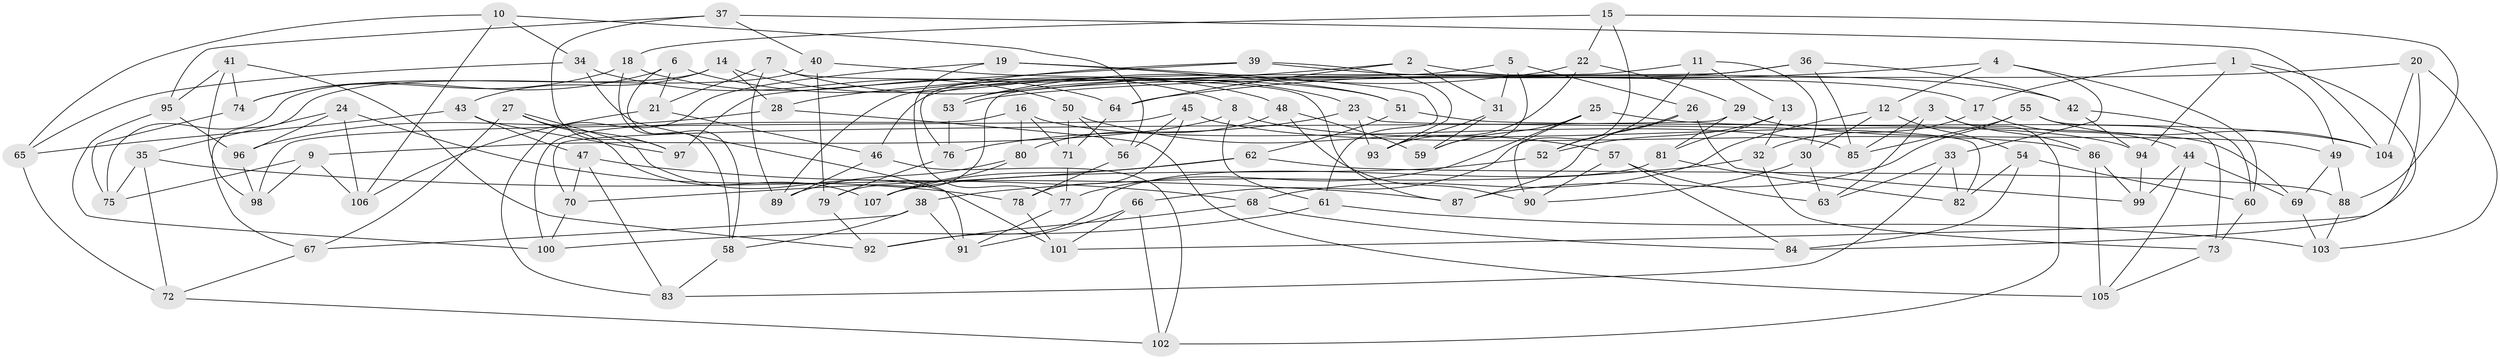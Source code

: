 // Generated by graph-tools (version 1.1) at 2025/50/03/09/25 03:50:46]
// undirected, 107 vertices, 214 edges
graph export_dot {
graph [start="1"]
  node [color=gray90,style=filled];
  1;
  2;
  3;
  4;
  5;
  6;
  7;
  8;
  9;
  10;
  11;
  12;
  13;
  14;
  15;
  16;
  17;
  18;
  19;
  20;
  21;
  22;
  23;
  24;
  25;
  26;
  27;
  28;
  29;
  30;
  31;
  32;
  33;
  34;
  35;
  36;
  37;
  38;
  39;
  40;
  41;
  42;
  43;
  44;
  45;
  46;
  47;
  48;
  49;
  50;
  51;
  52;
  53;
  54;
  55;
  56;
  57;
  58;
  59;
  60;
  61;
  62;
  63;
  64;
  65;
  66;
  67;
  68;
  69;
  70;
  71;
  72;
  73;
  74;
  75;
  76;
  77;
  78;
  79;
  80;
  81;
  82;
  83;
  84;
  85;
  86;
  87;
  88;
  89;
  90;
  91;
  92;
  93;
  94;
  95;
  96;
  97;
  98;
  99;
  100;
  101;
  102;
  103;
  104;
  105;
  106;
  107;
  1 -- 94;
  1 -- 17;
  1 -- 84;
  1 -- 49;
  2 -- 17;
  2 -- 28;
  2 -- 31;
  2 -- 64;
  3 -- 86;
  3 -- 85;
  3 -- 63;
  3 -- 102;
  4 -- 33;
  4 -- 12;
  4 -- 64;
  4 -- 60;
  5 -- 31;
  5 -- 59;
  5 -- 26;
  5 -- 89;
  6 -- 74;
  6 -- 58;
  6 -- 21;
  6 -- 8;
  7 -- 23;
  7 -- 89;
  7 -- 21;
  7 -- 87;
  8 -- 94;
  8 -- 61;
  8 -- 9;
  9 -- 98;
  9 -- 106;
  9 -- 75;
  10 -- 56;
  10 -- 34;
  10 -- 65;
  10 -- 106;
  11 -- 46;
  11 -- 52;
  11 -- 13;
  11 -- 30;
  12 -- 68;
  12 -- 30;
  12 -- 54;
  13 -- 32;
  13 -- 52;
  13 -- 81;
  14 -- 48;
  14 -- 43;
  14 -- 75;
  14 -- 28;
  15 -- 66;
  15 -- 88;
  15 -- 18;
  15 -- 22;
  16 -- 80;
  16 -- 71;
  16 -- 85;
  16 -- 100;
  17 -- 32;
  17 -- 44;
  18 -- 74;
  18 -- 58;
  18 -- 64;
  19 -- 61;
  19 -- 51;
  19 -- 83;
  19 -- 77;
  20 -- 104;
  20 -- 53;
  20 -- 103;
  20 -- 101;
  21 -- 106;
  21 -- 46;
  22 -- 53;
  22 -- 29;
  22 -- 93;
  23 -- 76;
  23 -- 82;
  23 -- 93;
  24 -- 106;
  24 -- 78;
  24 -- 96;
  24 -- 35;
  25 -- 59;
  25 -- 77;
  25 -- 90;
  25 -- 104;
  26 -- 87;
  26 -- 99;
  26 -- 52;
  27 -- 101;
  27 -- 67;
  27 -- 107;
  27 -- 97;
  28 -- 105;
  28 -- 96;
  29 -- 81;
  29 -- 70;
  29 -- 49;
  30 -- 63;
  30 -- 90;
  31 -- 59;
  31 -- 93;
  32 -- 73;
  32 -- 38;
  33 -- 83;
  33 -- 63;
  33 -- 82;
  34 -- 50;
  34 -- 91;
  34 -- 65;
  35 -- 75;
  35 -- 72;
  35 -- 87;
  36 -- 79;
  36 -- 85;
  36 -- 42;
  36 -- 53;
  37 -- 95;
  37 -- 104;
  37 -- 97;
  37 -- 40;
  38 -- 58;
  38 -- 67;
  38 -- 91;
  39 -- 93;
  39 -- 42;
  39 -- 97;
  39 -- 76;
  40 -- 67;
  40 -- 79;
  40 -- 51;
  41 -- 95;
  41 -- 74;
  41 -- 98;
  41 -- 92;
  42 -- 60;
  42 -- 94;
  43 -- 65;
  43 -- 47;
  43 -- 97;
  44 -- 105;
  44 -- 69;
  44 -- 99;
  45 -- 98;
  45 -- 78;
  45 -- 86;
  45 -- 56;
  46 -- 89;
  46 -- 102;
  47 -- 83;
  47 -- 70;
  47 -- 68;
  48 -- 59;
  48 -- 90;
  48 -- 80;
  49 -- 88;
  49 -- 69;
  50 -- 71;
  50 -- 57;
  50 -- 56;
  51 -- 62;
  51 -- 69;
  52 -- 107;
  53 -- 76;
  54 -- 82;
  54 -- 84;
  54 -- 60;
  55 -- 104;
  55 -- 87;
  55 -- 73;
  55 -- 85;
  56 -- 78;
  57 -- 90;
  57 -- 84;
  57 -- 63;
  58 -- 83;
  60 -- 73;
  61 -- 100;
  61 -- 103;
  62 -- 70;
  62 -- 107;
  62 -- 88;
  64 -- 71;
  65 -- 72;
  66 -- 102;
  66 -- 91;
  66 -- 101;
  67 -- 72;
  68 -- 84;
  68 -- 92;
  69 -- 103;
  70 -- 100;
  71 -- 77;
  72 -- 102;
  73 -- 105;
  74 -- 75;
  76 -- 79;
  77 -- 91;
  78 -- 101;
  79 -- 92;
  80 -- 89;
  80 -- 107;
  81 -- 82;
  81 -- 92;
  86 -- 105;
  86 -- 99;
  88 -- 103;
  94 -- 99;
  95 -- 100;
  95 -- 96;
  96 -- 98;
}
